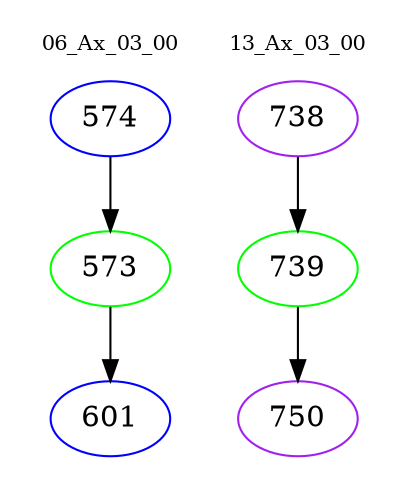 digraph{
subgraph cluster_0 {
color = white
label = "06_Ax_03_00";
fontsize=10;
T0_574 [label="574", color="blue"]
T0_574 -> T0_573 [color="black"]
T0_573 [label="573", color="green"]
T0_573 -> T0_601 [color="black"]
T0_601 [label="601", color="blue"]
}
subgraph cluster_1 {
color = white
label = "13_Ax_03_00";
fontsize=10;
T1_738 [label="738", color="purple"]
T1_738 -> T1_739 [color="black"]
T1_739 [label="739", color="green"]
T1_739 -> T1_750 [color="black"]
T1_750 [label="750", color="purple"]
}
}

